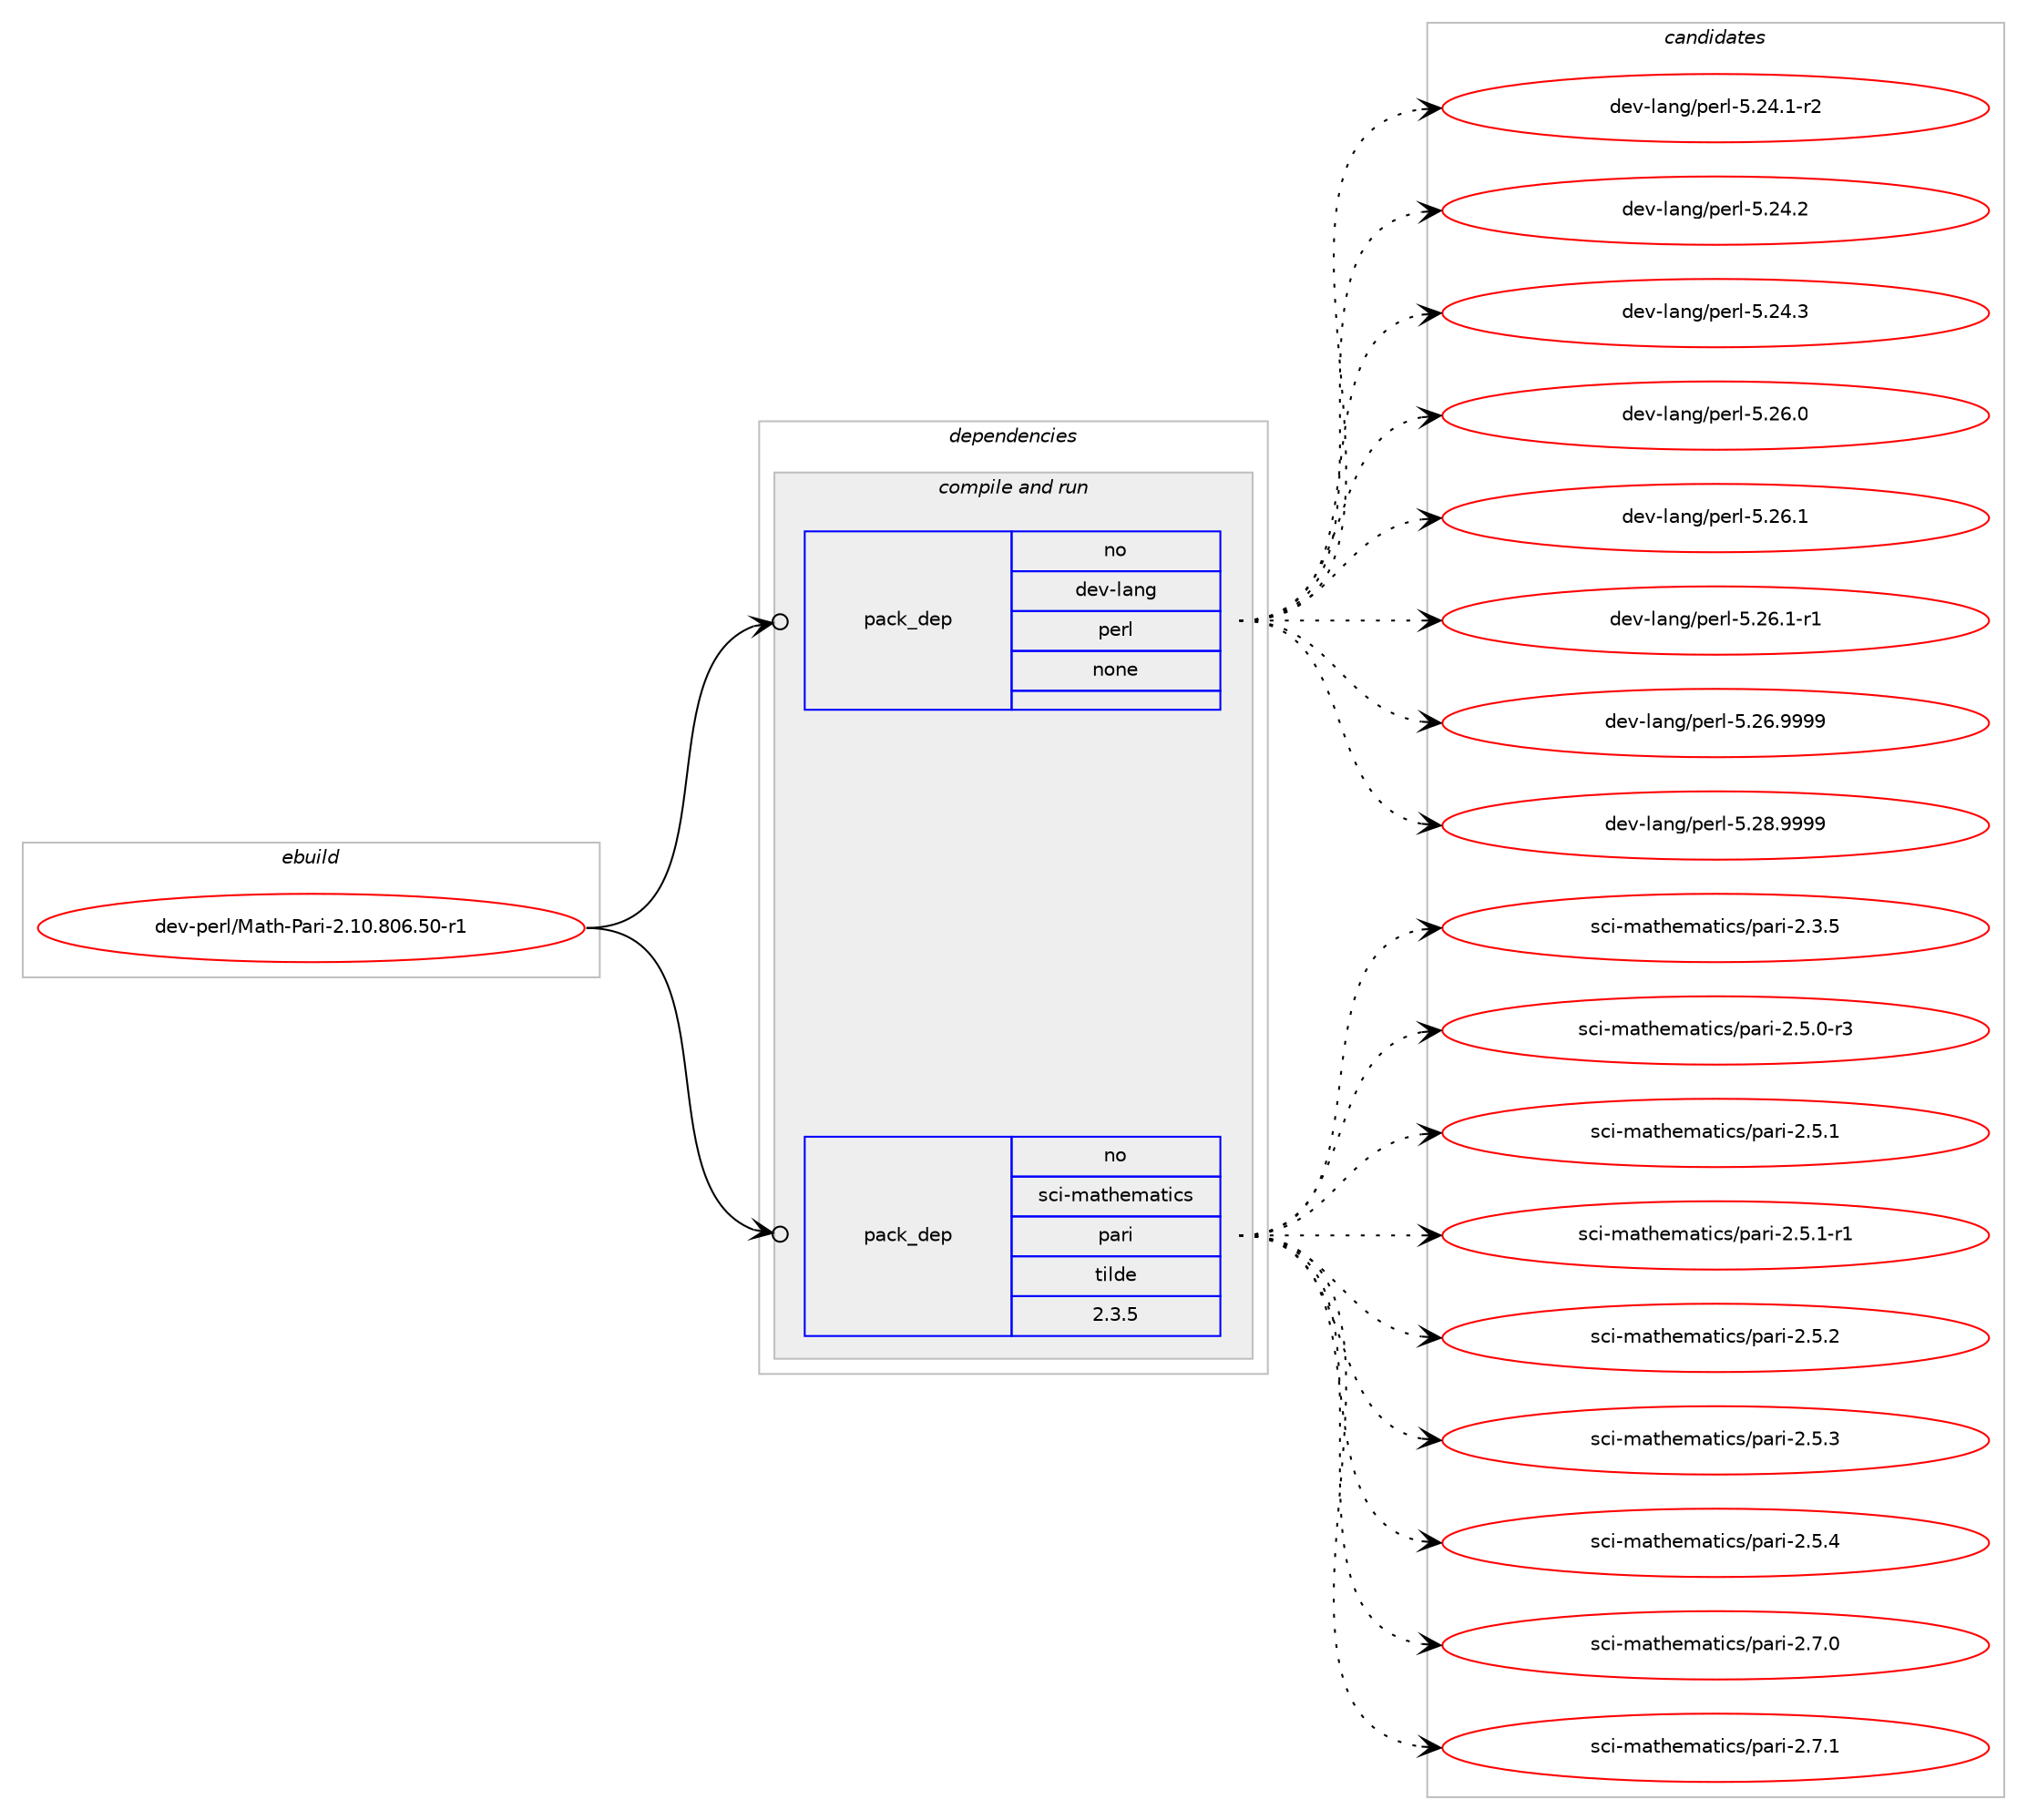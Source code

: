 digraph prolog {

# *************
# Graph options
# *************

newrank=true;
concentrate=true;
compound=true;
graph [rankdir=LR,fontname=Helvetica,fontsize=10,ranksep=1.5];#, ranksep=2.5, nodesep=0.2];
edge  [arrowhead=vee];
node  [fontname=Helvetica,fontsize=10];

# **********
# The ebuild
# **********

subgraph cluster_leftcol {
color=gray;
rank=same;
label=<<i>ebuild</i>>;
id [label="dev-perl/Math-Pari-2.10.806.50-r1", color=red, width=4, href="../dev-perl/Math-Pari-2.10.806.50-r1.svg"];
}

# ****************
# The dependencies
# ****************

subgraph cluster_midcol {
color=gray;
label=<<i>dependencies</i>>;
subgraph cluster_compile {
fillcolor="#eeeeee";
style=filled;
label=<<i>compile</i>>;
}
subgraph cluster_compileandrun {
fillcolor="#eeeeee";
style=filled;
label=<<i>compile and run</i>>;
subgraph pack102856 {
dependency134137 [label=<<TABLE BORDER="0" CELLBORDER="1" CELLSPACING="0" CELLPADDING="4" WIDTH="220"><TR><TD ROWSPAN="6" CELLPADDING="30">pack_dep</TD></TR><TR><TD WIDTH="110">no</TD></TR><TR><TD>dev-lang</TD></TR><TR><TD>perl</TD></TR><TR><TD>none</TD></TR><TR><TD></TD></TR></TABLE>>, shape=none, color=blue];
}
id:e -> dependency134137:w [weight=20,style="solid",arrowhead="odotvee"];
subgraph pack102857 {
dependency134138 [label=<<TABLE BORDER="0" CELLBORDER="1" CELLSPACING="0" CELLPADDING="4" WIDTH="220"><TR><TD ROWSPAN="6" CELLPADDING="30">pack_dep</TD></TR><TR><TD WIDTH="110">no</TD></TR><TR><TD>sci-mathematics</TD></TR><TR><TD>pari</TD></TR><TR><TD>tilde</TD></TR><TR><TD>2.3.5</TD></TR></TABLE>>, shape=none, color=blue];
}
id:e -> dependency134138:w [weight=20,style="solid",arrowhead="odotvee"];
}
subgraph cluster_run {
fillcolor="#eeeeee";
style=filled;
label=<<i>run</i>>;
}
}

# **************
# The candidates
# **************

subgraph cluster_choices {
rank=same;
color=gray;
label=<<i>candidates</i>>;

subgraph choice102856 {
color=black;
nodesep=1;
choice100101118451089711010347112101114108455346505246494511450 [label="dev-lang/perl-5.24.1-r2", color=red, width=4,href="../dev-lang/perl-5.24.1-r2.svg"];
choice10010111845108971101034711210111410845534650524650 [label="dev-lang/perl-5.24.2", color=red, width=4,href="../dev-lang/perl-5.24.2.svg"];
choice10010111845108971101034711210111410845534650524651 [label="dev-lang/perl-5.24.3", color=red, width=4,href="../dev-lang/perl-5.24.3.svg"];
choice10010111845108971101034711210111410845534650544648 [label="dev-lang/perl-5.26.0", color=red, width=4,href="../dev-lang/perl-5.26.0.svg"];
choice10010111845108971101034711210111410845534650544649 [label="dev-lang/perl-5.26.1", color=red, width=4,href="../dev-lang/perl-5.26.1.svg"];
choice100101118451089711010347112101114108455346505446494511449 [label="dev-lang/perl-5.26.1-r1", color=red, width=4,href="../dev-lang/perl-5.26.1-r1.svg"];
choice10010111845108971101034711210111410845534650544657575757 [label="dev-lang/perl-5.26.9999", color=red, width=4,href="../dev-lang/perl-5.26.9999.svg"];
choice10010111845108971101034711210111410845534650564657575757 [label="dev-lang/perl-5.28.9999", color=red, width=4,href="../dev-lang/perl-5.28.9999.svg"];
dependency134137:e -> choice100101118451089711010347112101114108455346505246494511450:w [style=dotted,weight="100"];
dependency134137:e -> choice10010111845108971101034711210111410845534650524650:w [style=dotted,weight="100"];
dependency134137:e -> choice10010111845108971101034711210111410845534650524651:w [style=dotted,weight="100"];
dependency134137:e -> choice10010111845108971101034711210111410845534650544648:w [style=dotted,weight="100"];
dependency134137:e -> choice10010111845108971101034711210111410845534650544649:w [style=dotted,weight="100"];
dependency134137:e -> choice100101118451089711010347112101114108455346505446494511449:w [style=dotted,weight="100"];
dependency134137:e -> choice10010111845108971101034711210111410845534650544657575757:w [style=dotted,weight="100"];
dependency134137:e -> choice10010111845108971101034711210111410845534650564657575757:w [style=dotted,weight="100"];
}
subgraph choice102857 {
color=black;
nodesep=1;
choice11599105451099711610410110997116105991154711297114105455046514653 [label="sci-mathematics/pari-2.3.5", color=red, width=4,href="../sci-mathematics/pari-2.3.5.svg"];
choice115991054510997116104101109971161059911547112971141054550465346484511451 [label="sci-mathematics/pari-2.5.0-r3", color=red, width=4,href="../sci-mathematics/pari-2.5.0-r3.svg"];
choice11599105451099711610410110997116105991154711297114105455046534649 [label="sci-mathematics/pari-2.5.1", color=red, width=4,href="../sci-mathematics/pari-2.5.1.svg"];
choice115991054510997116104101109971161059911547112971141054550465346494511449 [label="sci-mathematics/pari-2.5.1-r1", color=red, width=4,href="../sci-mathematics/pari-2.5.1-r1.svg"];
choice11599105451099711610410110997116105991154711297114105455046534650 [label="sci-mathematics/pari-2.5.2", color=red, width=4,href="../sci-mathematics/pari-2.5.2.svg"];
choice11599105451099711610410110997116105991154711297114105455046534651 [label="sci-mathematics/pari-2.5.3", color=red, width=4,href="../sci-mathematics/pari-2.5.3.svg"];
choice11599105451099711610410110997116105991154711297114105455046534652 [label="sci-mathematics/pari-2.5.4", color=red, width=4,href="../sci-mathematics/pari-2.5.4.svg"];
choice11599105451099711610410110997116105991154711297114105455046554648 [label="sci-mathematics/pari-2.7.0", color=red, width=4,href="../sci-mathematics/pari-2.7.0.svg"];
choice11599105451099711610410110997116105991154711297114105455046554649 [label="sci-mathematics/pari-2.7.1", color=red, width=4,href="../sci-mathematics/pari-2.7.1.svg"];
dependency134138:e -> choice11599105451099711610410110997116105991154711297114105455046514653:w [style=dotted,weight="100"];
dependency134138:e -> choice115991054510997116104101109971161059911547112971141054550465346484511451:w [style=dotted,weight="100"];
dependency134138:e -> choice11599105451099711610410110997116105991154711297114105455046534649:w [style=dotted,weight="100"];
dependency134138:e -> choice115991054510997116104101109971161059911547112971141054550465346494511449:w [style=dotted,weight="100"];
dependency134138:e -> choice11599105451099711610410110997116105991154711297114105455046534650:w [style=dotted,weight="100"];
dependency134138:e -> choice11599105451099711610410110997116105991154711297114105455046534651:w [style=dotted,weight="100"];
dependency134138:e -> choice11599105451099711610410110997116105991154711297114105455046534652:w [style=dotted,weight="100"];
dependency134138:e -> choice11599105451099711610410110997116105991154711297114105455046554648:w [style=dotted,weight="100"];
dependency134138:e -> choice11599105451099711610410110997116105991154711297114105455046554649:w [style=dotted,weight="100"];
}
}

}
